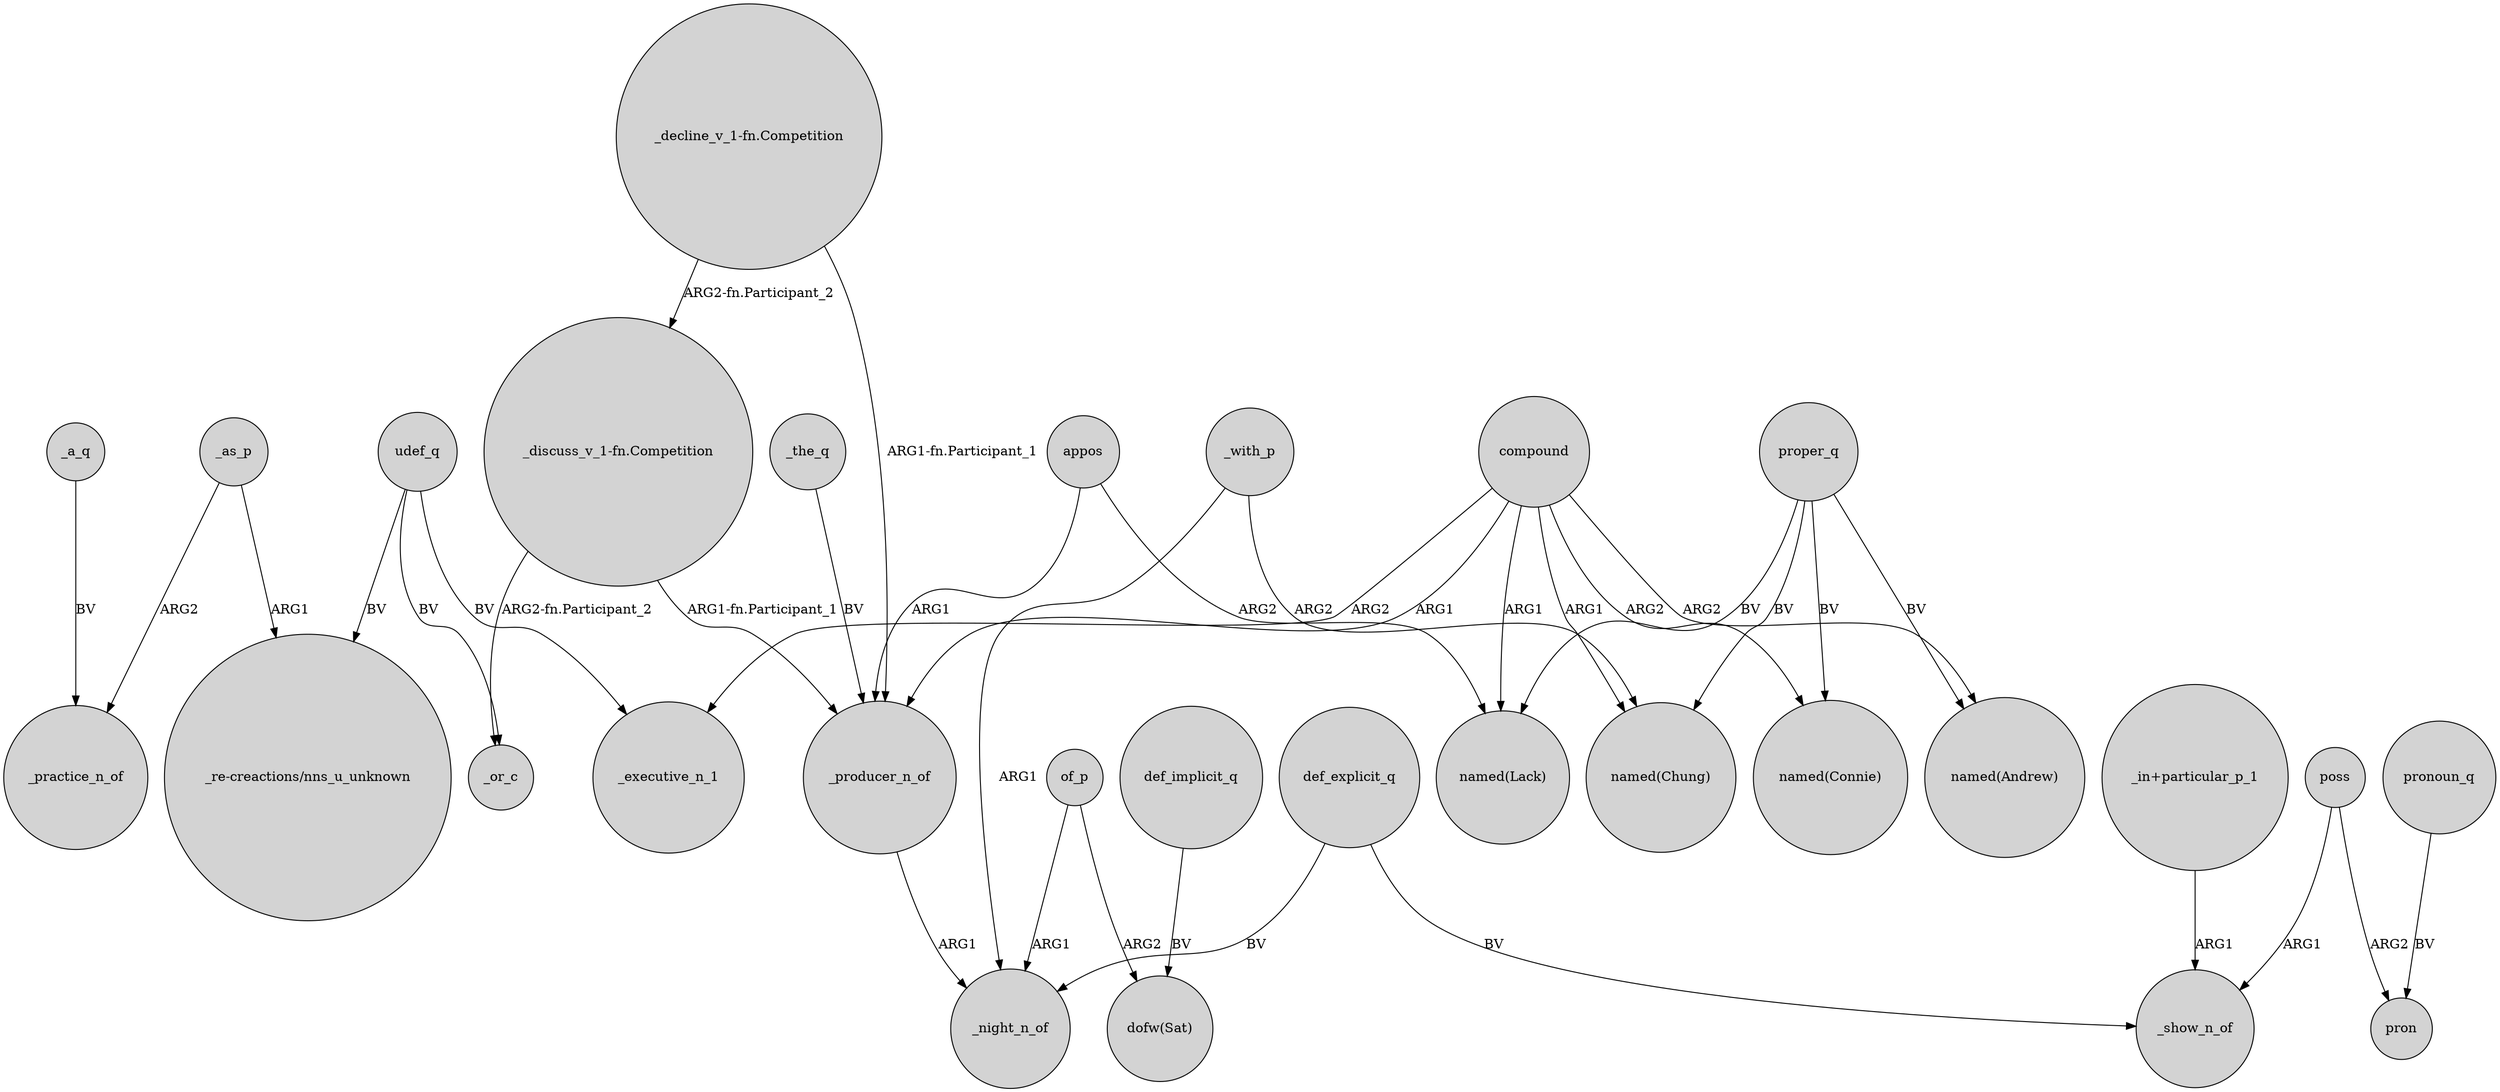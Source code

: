 digraph {
	node [shape=circle style=filled]
	_a_q -> _practice_n_of [label=BV]
	proper_q -> "named(Andrew)" [label=BV]
	_producer_n_of -> _night_n_of [label=ARG1]
	compound -> "named(Andrew)" [label=ARG2]
	proper_q -> "named(Lack)" [label=BV]
	udef_q -> "_re-creactions/nns_u_unknown" [label=BV]
	_as_p -> "_re-creactions/nns_u_unknown" [label=ARG1]
	of_p -> "dofw(Sat)" [label=ARG2]
	of_p -> _night_n_of [label=ARG1]
	compound -> "named(Chung)" [label=ARG1]
	udef_q -> _or_c [label=BV]
	appos -> _producer_n_of [label=ARG1]
	pronoun_q -> pron [label=BV]
	appos -> "named(Lack)" [label=ARG2]
	"_decline_v_1-fn.Competition" -> "_discuss_v_1-fn.Competition" [label="ARG2-fn.Participant_2"]
	udef_q -> _executive_n_1 [label=BV]
	poss -> pron [label=ARG2]
	_the_q -> _producer_n_of [label=BV]
	_with_p -> "named(Chung)" [label=ARG2]
	compound -> "named(Connie)" [label=ARG2]
	def_explicit_q -> _show_n_of [label=BV]
	"_in+particular_p_1" -> _show_n_of [label=ARG1]
	poss -> _show_n_of [label=ARG1]
	proper_q -> "named(Chung)" [label=BV]
	"_discuss_v_1-fn.Competition" -> _producer_n_of [label="ARG1-fn.Participant_1"]
	def_implicit_q -> "dofw(Sat)" [label=BV]
	compound -> _executive_n_1 [label=ARG2]
	compound -> "named(Lack)" [label=ARG1]
	def_explicit_q -> _night_n_of [label=BV]
	proper_q -> "named(Connie)" [label=BV]
	compound -> _producer_n_of [label=ARG1]
	"_decline_v_1-fn.Competition" -> _producer_n_of [label="ARG1-fn.Participant_1"]
	_as_p -> _practice_n_of [label=ARG2]
	"_discuss_v_1-fn.Competition" -> _or_c [label="ARG2-fn.Participant_2"]
	_with_p -> _night_n_of [label=ARG1]
}
